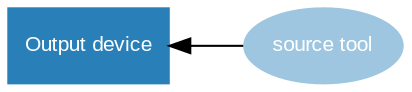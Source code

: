 /* vim: set et sw=4 sts=4: */

digraph {
    graph [rankdir=RL];
    edge [arrowhead=normal, style=solid];

    /* Devices */
    node [shape=rect, style=filled, color="#2980b9", fontname=Arial, fontcolor="#ffffff", fontsize=10];

    output [label="Output device"]

    /* functions */
    node [shape=oval, style=filled, color="#9ec6e0", fontcolor="#ffffff"];

    tool [label="source tool"]

    tool -> output;
}

